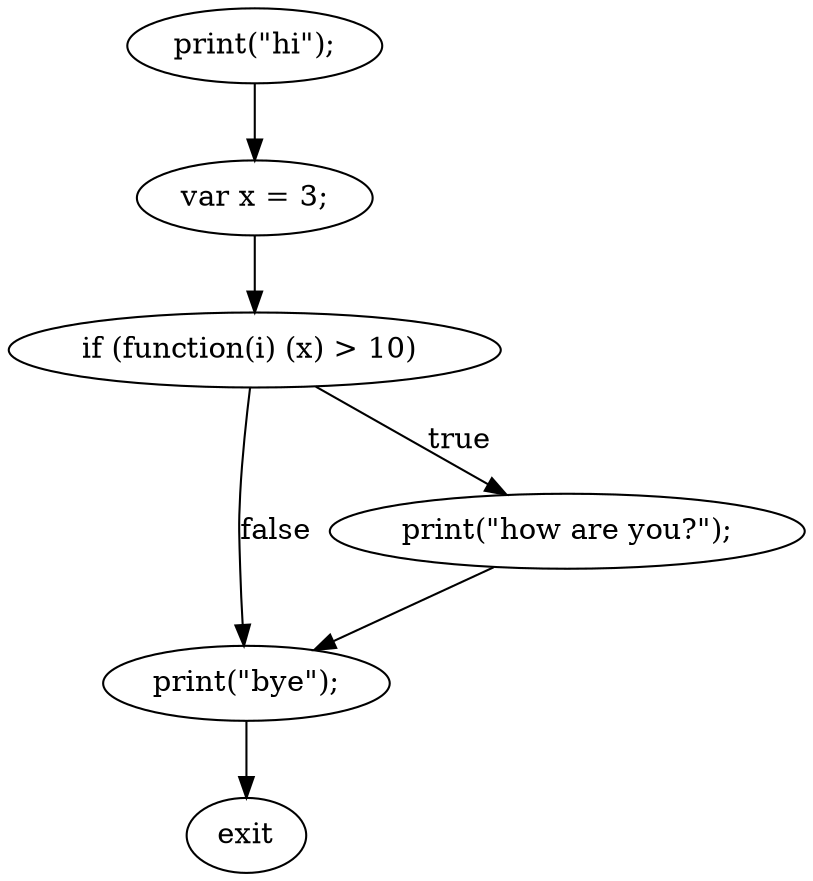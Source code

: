 digraph {
"0" [label="var x = 3;\n"] 
"1" [label="print(\"bye\");\n"] 
"2" [label="if (function(i) (x) > 10) "] 
"3" [label="exit"] 
"4" [label="print(\"hi\");\n"] 
"5" [label="print(\"how are you?\");\n"] 
"0" -> "2" [label=""] 
"1" -> "3" [label=""] 
"2" -> "5" [label="true"] 
"2" -> "1" [label="false"] 
"4" -> "0" [label=""] 
"5" -> "1" [label=""] 
}
